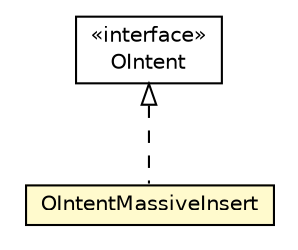 #!/usr/local/bin/dot
#
# Class diagram 
# Generated by UMLGraph version R5_6-24-gf6e263 (http://www.umlgraph.org/)
#

digraph G {
	edge [fontname="Helvetica",fontsize=10,labelfontname="Helvetica",labelfontsize=10];
	node [fontname="Helvetica",fontsize=10,shape=plaintext];
	nodesep=0.25;
	ranksep=0.5;
	// com.orientechnologies.orient.core.intent.OIntent
	c2156645 [label=<<table title="com.orientechnologies.orient.core.intent.OIntent" border="0" cellborder="1" cellspacing="0" cellpadding="2" port="p" href="./OIntent.html">
		<tr><td><table border="0" cellspacing="0" cellpadding="1">
<tr><td align="center" balign="center"> &#171;interface&#187; </td></tr>
<tr><td align="center" balign="center"> OIntent </td></tr>
		</table></td></tr>
		</table>>, URL="./OIntent.html", fontname="Helvetica", fontcolor="black", fontsize=10.0];
	// com.orientechnologies.orient.core.intent.OIntentMassiveInsert
	c2156646 [label=<<table title="com.orientechnologies.orient.core.intent.OIntentMassiveInsert" border="0" cellborder="1" cellspacing="0" cellpadding="2" port="p" bgcolor="lemonChiffon" href="./OIntentMassiveInsert.html">
		<tr><td><table border="0" cellspacing="0" cellpadding="1">
<tr><td align="center" balign="center"> OIntentMassiveInsert </td></tr>
		</table></td></tr>
		</table>>, URL="./OIntentMassiveInsert.html", fontname="Helvetica", fontcolor="black", fontsize=10.0];
	//com.orientechnologies.orient.core.intent.OIntentMassiveInsert implements com.orientechnologies.orient.core.intent.OIntent
	c2156645:p -> c2156646:p [dir=back,arrowtail=empty,style=dashed];
}

